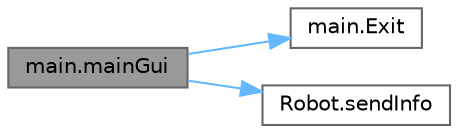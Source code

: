 digraph "main.mainGui"
{
 // LATEX_PDF_SIZE
  bgcolor="transparent";
  edge [fontname=Helvetica,fontsize=10,labelfontname=Helvetica,labelfontsize=10];
  node [fontname=Helvetica,fontsize=10,shape=box,height=0.2,width=0.4];
  rankdir="LR";
  Node1 [label="main.mainGui",height=0.2,width=0.4,color="gray40", fillcolor="grey60", style="filled", fontcolor="black",tooltip="GUI MAIN LOOP ############."];
  Node1 -> Node2 [color="steelblue1",style="solid"];
  Node2 [label="main.Exit",height=0.2,width=0.4,color="grey40", fillcolor="white", style="filled",URL="$namespacemain.html#a3045ea7c0954c8b4c7f26cb397bf2751",tooltip=" "];
  Node1 -> Node3 [color="steelblue1",style="solid"];
  Node3 [label="Robot.sendInfo",height=0.2,width=0.4,color="grey40", fillcolor="white", style="filled",URL="$namespace_robot.html#a7b409e4104c8d2956ac77070049182cb",tooltip=" "];
}

